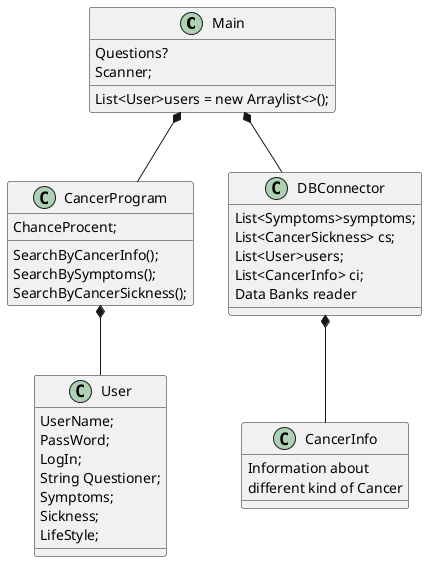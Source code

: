 @startuml
'https://plantuml.com/sequence-diagram



Class Main{
Questions?
Scanner;
List<User>users = new Arraylist<>();
}

Class CancerProgram{
ChanceProcent;
SearchByCancerInfo();
SearchBySymptoms();
SearchByCancerSickness();
}

Class User{
UserName;
PassWord;
LogIn;
String Questioner;
Symptoms;
Sickness;
LifeStyle;
}

Class CancerInfo{

Information about
different kind of Cancer
}

Class DBConnector{
List<Symptoms>symptoms;
List<CancerSickness> cs;
List<User>users;
List<CancerInfo> ci;
Data Banks reader
}

Main *-- DBConnector
Main *-- CancerProgram
CancerProgram *-- User
DBConnector *-- CancerInfo

@enduml